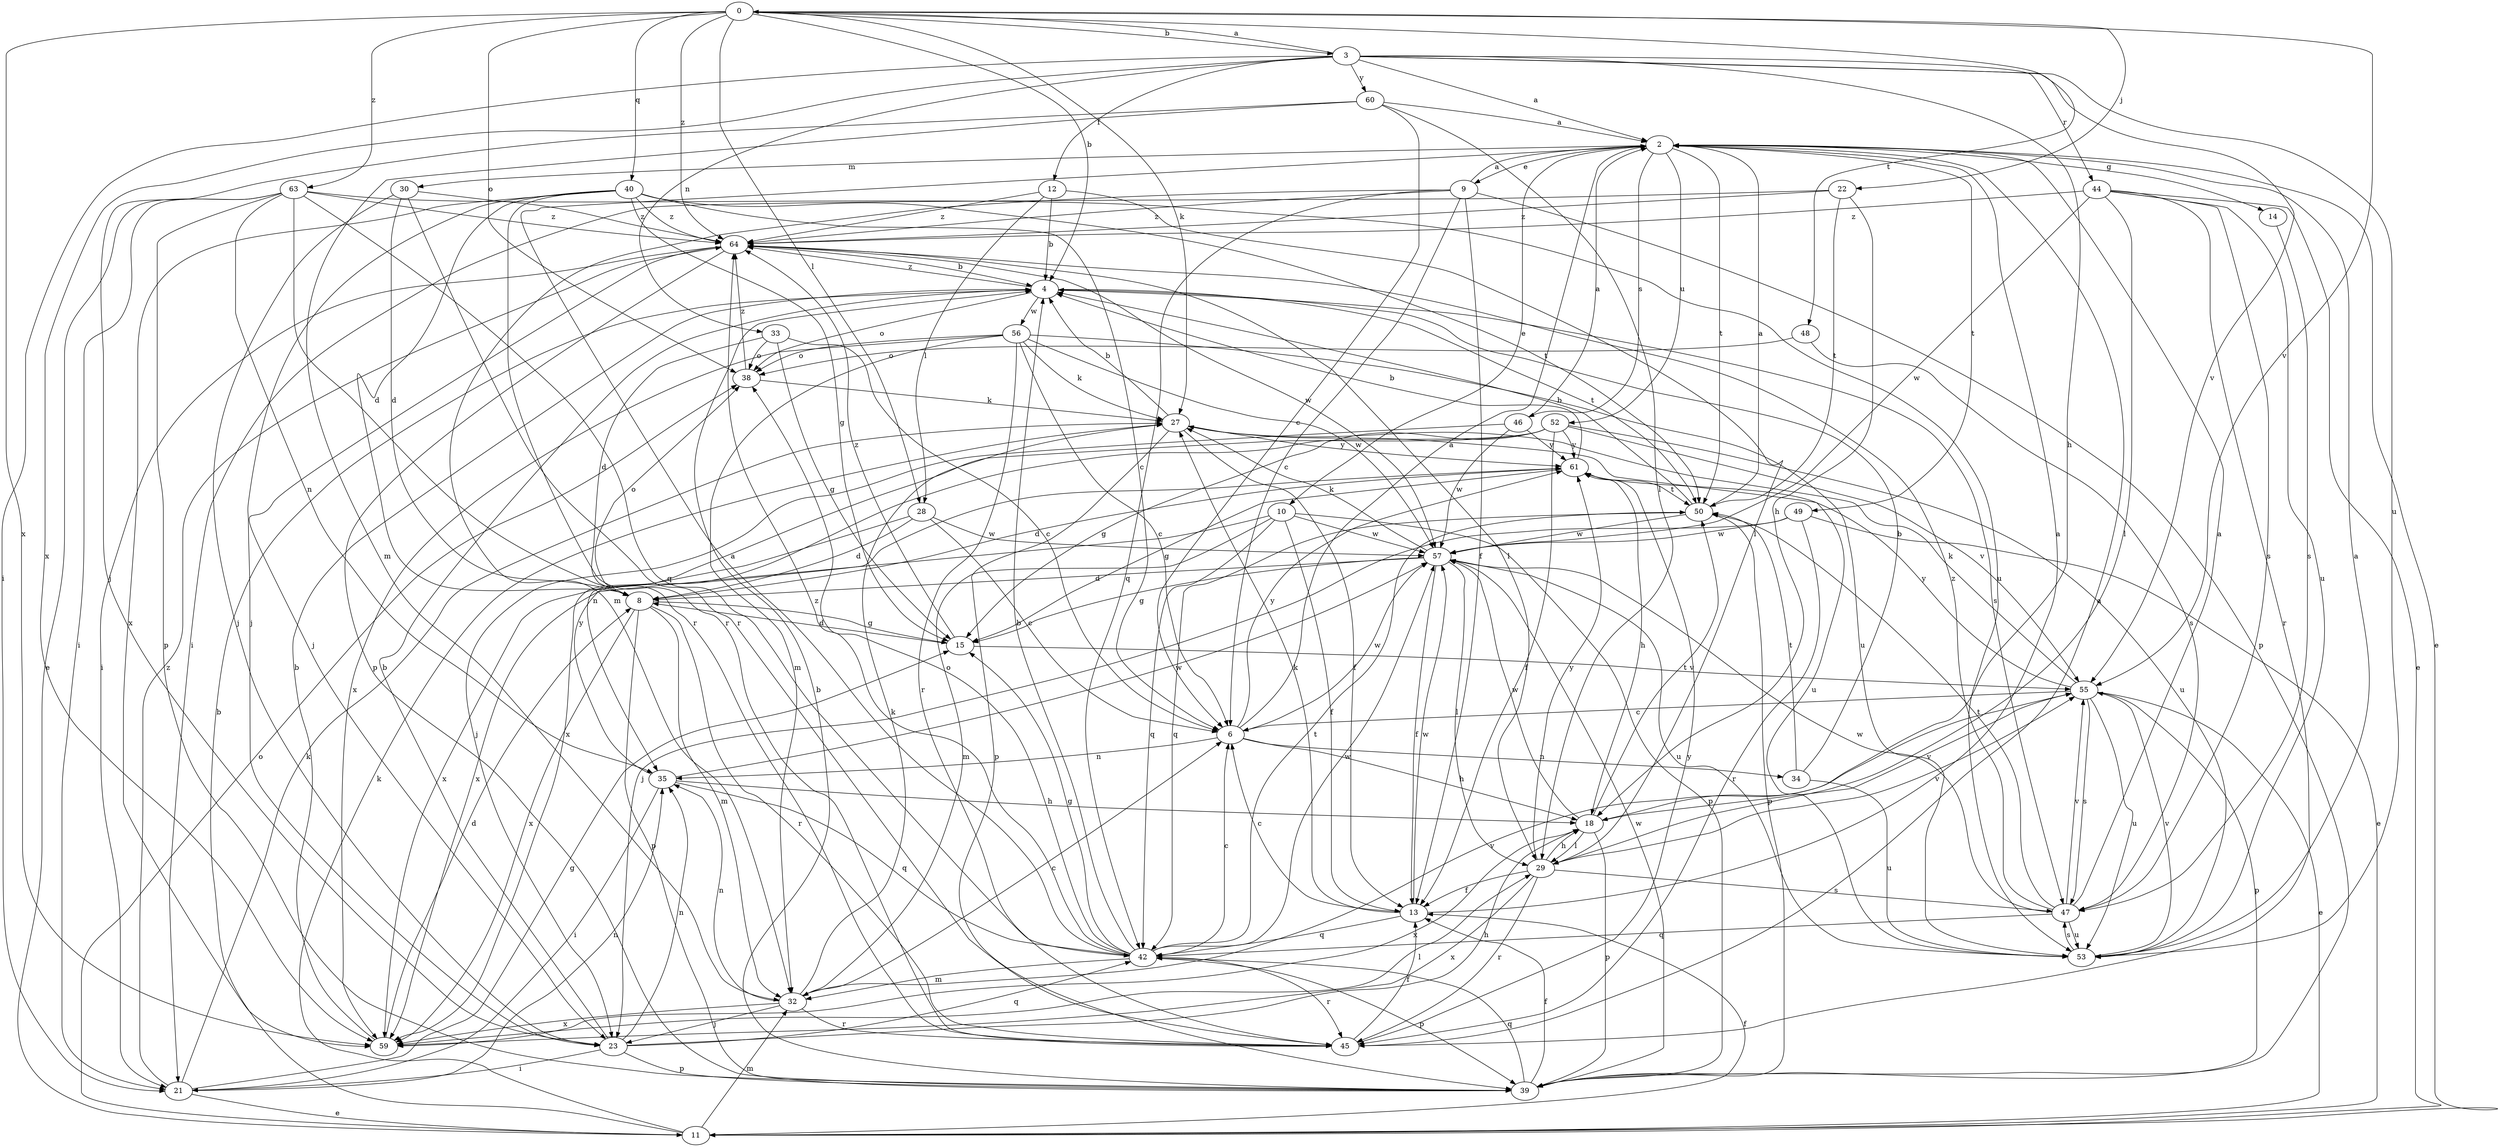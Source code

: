strict digraph  {
0;
2;
3;
4;
6;
8;
9;
10;
11;
12;
13;
14;
15;
18;
21;
22;
23;
27;
28;
29;
30;
32;
33;
34;
35;
38;
39;
40;
42;
44;
45;
46;
47;
48;
49;
50;
52;
53;
55;
56;
57;
59;
60;
61;
63;
64;
0 -> 3  [label=b];
0 -> 4  [label=b];
0 -> 22  [label=j];
0 -> 27  [label=k];
0 -> 28  [label=l];
0 -> 38  [label=o];
0 -> 40  [label=q];
0 -> 48  [label=t];
0 -> 55  [label=v];
0 -> 59  [label=x];
0 -> 63  [label=z];
0 -> 64  [label=z];
2 -> 9  [label=e];
2 -> 10  [label=e];
2 -> 11  [label=e];
2 -> 14  [label=g];
2 -> 30  [label=m];
2 -> 46  [label=s];
2 -> 49  [label=t];
2 -> 50  [label=t];
2 -> 52  [label=u];
3 -> 0  [label=a];
3 -> 2  [label=a];
3 -> 12  [label=f];
3 -> 18  [label=h];
3 -> 21  [label=i];
3 -> 33  [label=n];
3 -> 44  [label=r];
3 -> 53  [label=u];
3 -> 55  [label=v];
3 -> 59  [label=x];
3 -> 60  [label=y];
4 -> 38  [label=o];
4 -> 47  [label=s];
4 -> 50  [label=t];
4 -> 56  [label=w];
4 -> 64  [label=z];
6 -> 2  [label=a];
6 -> 18  [label=h];
6 -> 34  [label=n];
6 -> 35  [label=n];
6 -> 57  [label=w];
6 -> 61  [label=y];
8 -> 15  [label=g];
8 -> 32  [label=m];
8 -> 38  [label=o];
8 -> 39  [label=p];
8 -> 45  [label=r];
8 -> 59  [label=x];
9 -> 2  [label=a];
9 -> 6  [label=c];
9 -> 13  [label=f];
9 -> 32  [label=m];
9 -> 39  [label=p];
9 -> 42  [label=q];
9 -> 64  [label=z];
10 -> 13  [label=f];
10 -> 32  [label=m];
10 -> 39  [label=p];
10 -> 42  [label=q];
10 -> 57  [label=w];
10 -> 59  [label=x];
11 -> 4  [label=b];
11 -> 13  [label=f];
11 -> 27  [label=k];
11 -> 32  [label=m];
11 -> 38  [label=o];
12 -> 4  [label=b];
12 -> 28  [label=l];
12 -> 29  [label=l];
12 -> 64  [label=z];
13 -> 2  [label=a];
13 -> 6  [label=c];
13 -> 27  [label=k];
13 -> 42  [label=q];
13 -> 57  [label=w];
14 -> 47  [label=s];
15 -> 8  [label=d];
15 -> 55  [label=v];
15 -> 64  [label=z];
18 -> 29  [label=l];
18 -> 39  [label=p];
18 -> 50  [label=t];
18 -> 55  [label=v];
18 -> 57  [label=w];
18 -> 59  [label=x];
21 -> 11  [label=e];
21 -> 15  [label=g];
21 -> 27  [label=k];
21 -> 35  [label=n];
21 -> 64  [label=z];
22 -> 18  [label=h];
22 -> 21  [label=i];
22 -> 50  [label=t];
22 -> 64  [label=z];
23 -> 4  [label=b];
23 -> 18  [label=h];
23 -> 21  [label=i];
23 -> 35  [label=n];
23 -> 39  [label=p];
23 -> 42  [label=q];
27 -> 4  [label=b];
27 -> 13  [label=f];
27 -> 39  [label=p];
27 -> 53  [label=u];
27 -> 61  [label=y];
28 -> 6  [label=c];
28 -> 8  [label=d];
28 -> 57  [label=w];
28 -> 59  [label=x];
29 -> 13  [label=f];
29 -> 18  [label=h];
29 -> 45  [label=r];
29 -> 47  [label=s];
29 -> 55  [label=v];
29 -> 59  [label=x];
29 -> 61  [label=y];
30 -> 8  [label=d];
30 -> 23  [label=j];
30 -> 45  [label=r];
30 -> 64  [label=z];
32 -> 6  [label=c];
32 -> 23  [label=j];
32 -> 27  [label=k];
32 -> 35  [label=n];
32 -> 45  [label=r];
32 -> 55  [label=v];
32 -> 59  [label=x];
33 -> 6  [label=c];
33 -> 8  [label=d];
33 -> 15  [label=g];
33 -> 38  [label=o];
34 -> 4  [label=b];
34 -> 50  [label=t];
34 -> 53  [label=u];
35 -> 18  [label=h];
35 -> 21  [label=i];
35 -> 42  [label=q];
35 -> 57  [label=w];
35 -> 61  [label=y];
38 -> 27  [label=k];
38 -> 64  [label=z];
39 -> 4  [label=b];
39 -> 13  [label=f];
39 -> 42  [label=q];
39 -> 57  [label=w];
40 -> 6  [label=c];
40 -> 8  [label=d];
40 -> 15  [label=g];
40 -> 23  [label=j];
40 -> 45  [label=r];
40 -> 50  [label=t];
40 -> 59  [label=x];
40 -> 64  [label=z];
42 -> 2  [label=a];
42 -> 4  [label=b];
42 -> 6  [label=c];
42 -> 15  [label=g];
42 -> 32  [label=m];
42 -> 38  [label=o];
42 -> 39  [label=p];
42 -> 45  [label=r];
42 -> 50  [label=t];
42 -> 57  [label=w];
42 -> 64  [label=z];
44 -> 11  [label=e];
44 -> 29  [label=l];
44 -> 45  [label=r];
44 -> 47  [label=s];
44 -> 53  [label=u];
44 -> 57  [label=w];
44 -> 64  [label=z];
45 -> 2  [label=a];
45 -> 13  [label=f];
45 -> 61  [label=y];
46 -> 2  [label=a];
46 -> 23  [label=j];
46 -> 57  [label=w];
46 -> 61  [label=y];
47 -> 2  [label=a];
47 -> 42  [label=q];
47 -> 50  [label=t];
47 -> 53  [label=u];
47 -> 55  [label=v];
47 -> 57  [label=w];
47 -> 64  [label=z];
48 -> 38  [label=o];
48 -> 47  [label=s];
49 -> 11  [label=e];
49 -> 23  [label=j];
49 -> 45  [label=r];
49 -> 57  [label=w];
50 -> 2  [label=a];
50 -> 4  [label=b];
50 -> 39  [label=p];
50 -> 42  [label=q];
50 -> 57  [label=w];
52 -> 13  [label=f];
52 -> 15  [label=g];
52 -> 35  [label=n];
52 -> 53  [label=u];
52 -> 55  [label=v];
52 -> 59  [label=x];
52 -> 61  [label=y];
53 -> 2  [label=a];
53 -> 47  [label=s];
53 -> 55  [label=v];
55 -> 6  [label=c];
55 -> 11  [label=e];
55 -> 27  [label=k];
55 -> 39  [label=p];
55 -> 47  [label=s];
55 -> 53  [label=u];
55 -> 61  [label=y];
56 -> 6  [label=c];
56 -> 27  [label=k];
56 -> 32  [label=m];
56 -> 38  [label=o];
56 -> 45  [label=r];
56 -> 53  [label=u];
56 -> 57  [label=w];
56 -> 59  [label=x];
57 -> 8  [label=d];
57 -> 13  [label=f];
57 -> 15  [label=g];
57 -> 27  [label=k];
57 -> 29  [label=l];
57 -> 53  [label=u];
59 -> 4  [label=b];
59 -> 8  [label=d];
59 -> 29  [label=l];
60 -> 2  [label=a];
60 -> 6  [label=c];
60 -> 23  [label=j];
60 -> 29  [label=l];
60 -> 32  [label=m];
61 -> 4  [label=b];
61 -> 8  [label=d];
61 -> 15  [label=g];
61 -> 18  [label=h];
61 -> 50  [label=t];
63 -> 11  [label=e];
63 -> 21  [label=i];
63 -> 35  [label=n];
63 -> 39  [label=p];
63 -> 42  [label=q];
63 -> 45  [label=r];
63 -> 53  [label=u];
63 -> 64  [label=z];
64 -> 4  [label=b];
64 -> 21  [label=i];
64 -> 23  [label=j];
64 -> 29  [label=l];
64 -> 39  [label=p];
64 -> 57  [label=w];
}

